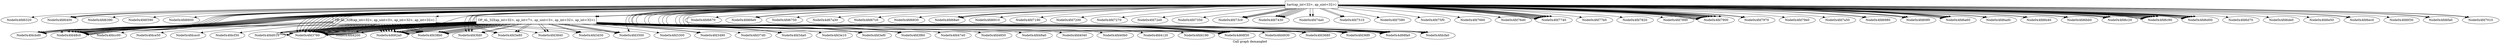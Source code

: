 digraph "Call graph demangled" {
	label="Call graph demangled";

	Node0x4d68e50 [shape=record,label="{hart(ap_int\<32\>, ap_uint\<32\>)}" fid="1" demanglename="hart" manglename="_Z4hart6ap_intILi32EE7ap_uintILi32EE" filename="../../../../hart.cpp" linenumber="7"];
	Node0x4d68e50 -> Node0x4fd6320;
	Node0x4d68e50 -> Node0x4fd6400;
	Node0x4d68e50 -> Node0x4fd6400;
	Node0x4d68e50 -> Node0x4fd6400;
	Node0x4d68e50 -> Node0x4fd6390;
	Node0x4d68e50 -> Node0x4fd6590;
	Node0x4d68e50 -> Node0x4fd6600;
	Node0x4d68e50 -> Node0x4fdcbd0;
	Node0x4d68e50 -> Node0x4fd6670;
	Node0x4d68e50 -> Node0x4fd66e0;
	Node0x4d68e50 -> Node0x4fdcbd0;
	Node0x4d68e50 -> Node0x4fdcbd0;
	Node0x4d68e50 -> Node0x4fdcbd0;
	Node0x4d68e50 -> Node0x4fd66e0;
	Node0x4d68e50 -> Node0x4fdcbd0;
	Node0x4d68e50 -> Node0x4fd6750;
	Node0x4d68e50 -> Node0x4d67a30;
	Node0x4d68e50 -> Node0x4d682a0;
	Node0x4d68e50 -> Node0x4fd3760;
	Node0x4d68e50 -> Node0x4fd48c0;
	Node0x4d68e50 -> Node0x4fd67c0;
	Node0x4d68e50 -> Node0x4fd6830;
	Node0x4d68e50 -> Node0x4fd48c0;
	Node0x4d68e50 -> Node0x4fd3fd0;
	Node0x4d68e50 -> Node0x4fd68a0;
	Node0x4d68e50 -> Node0x4fd48c0;
	Node0x4d68e50 -> Node0x4fd3fd0;
	Node0x4d68e50 -> Node0x4fd68a0;
	Node0x4d68e50 -> Node0x4fd48c0;
	Node0x4d68e50 -> Node0x4fd3fd0;
	Node0x4d68e50 -> Node0x4fd68a0;
	Node0x4d68e50 -> Node0x4fd48c0;
	Node0x4d68e50 -> Node0x4fd6910;
	Node0x4d68e50 -> Node0x4fd7190;
	Node0x4d68e50 -> Node0x4fd48c0;
	Node0x4d68e50 -> Node0x4fd7200;
	Node0x4d68e50 -> Node0x4fd7270;
	Node0x4d68e50 -> Node0x4fd48c0;
	Node0x4d68e50 -> Node0x4fd72e0;
	Node0x4d68e50 -> Node0x4fd7350;
	Node0x4d68e50 -> Node0x4fd3760;
	Node0x4d68e50 -> Node0x4fdcfa0;
	Node0x4d68e50 -> Node0x4fd73c0;
	Node0x4d68e50 -> Node0x4fdcfa0;
	Node0x4d68e50 -> Node0x4fd73c0;
	Node0x4d68e50 -> Node0x4fd48c0;
	Node0x4d68e50 -> Node0x4fd7430;
	Node0x4d68e50 -> Node0x4fd74a0;
	Node0x4d68e50 -> Node0x4fd48c0;
	Node0x4d68e50 -> Node0x4fd7430;
	Node0x4d68e50 -> Node0x4fd7510;
	Node0x4d68e50 -> Node0x4fd7580;
	Node0x4d68e50 -> Node0x4fd75f0;
	Node0x4d68e50 -> Node0x4fd3760;
	Node0x4d68e50 -> Node0x4fd48c0;
	Node0x4d68e50 -> Node0x4fd7430;
	Node0x4d68e50 -> Node0x4fd3e80;
	Node0x4d68e50 -> Node0x4fd48c0;
	Node0x4d68e50 -> Node0x4fd7660;
	Node0x4d68e50 -> Node0x4fd3760;
	Node0x4d68e50 -> Node0x4fd48c0;
	Node0x4d68e50 -> Node0x4fd4930;
	Node0x4d68e50 -> Node0x4fd76d0;
	Node0x4d68e50 -> Node0x4fd7740;
	Node0x4d68e50 -> Node0x4fdcfa0;
	Node0x4d68e50 -> Node0x4fd73c0;
	Node0x4d68e50 -> Node0x4fd48c0;
	Node0x4d68e50 -> Node0x4fd7430;
	Node0x4d68e50 -> Node0x4fd74a0;
	Node0x4d68e50 -> Node0x4fdcfa0;
	Node0x4d68e50 -> Node0x4fd73c0;
	Node0x4d68e50 -> Node0x4fd77b0;
	Node0x4d68e50 -> Node0x4fd48c0;
	Node0x4d68e50 -> Node0x4fd7430;
	Node0x4d68e50 -> Node0x4fd7510;
	Node0x4d68e50 -> Node0x4fd7820;
	Node0x4d68e50 -> Node0x4fd7890;
	Node0x4d68e50 -> Node0x4fd3760;
	Node0x4d68e50 -> Node0x4fd7900;
	Node0x4d68e50 -> Node0x4fd3680;
	Node0x4d68e50 -> Node0x4fd7970;
	Node0x4d68e50 -> Node0x4fd79e0;
	Node0x4d68e50 -> Node0x4fd7a50;
	Node0x4d68e50 -> Node0x4fd6980;
	Node0x4d68e50 -> Node0x4fd7900;
	Node0x4d68e50 -> Node0x4fd7900;
	Node0x4d68e50 -> Node0x4fd3240;
	Node0x4d68e50 -> Node0x4fd69f0;
	Node0x4d68e50 -> Node0x4fd6a60;
	Node0x4d68e50 -> Node0x4fd6ad0;
	Node0x4d68e50 -> Node0x4fd36f0;
	Node0x4d68e50 -> Node0x4fd7900;
	Node0x4d68e50 -> Node0x4fd3760;
	Node0x4d68e50 -> Node0x4fd6b40;
	Node0x4d68e50 -> Node0x4fd6bb0;
	Node0x4d68e50 -> Node0x4d68fa0;
	Node0x4d68e50 -> Node0x4fd6c20;
	Node0x4d68e50 -> Node0x4fd6c90;
	Node0x4d68e50 -> Node0x4fd6d00;
	Node0x4d68e50 -> Node0x4fd7740;
	Node0x4d68e50 -> Node0x4fd6c90;
	Node0x4d68e50 -> Node0x4fd6d00;
	Node0x4d68e50 -> Node0x4fd7740;
	Node0x4d68e50 -> Node0x4fd6980;
	Node0x4d68e50 -> Node0x4fd7900;
	Node0x4d68e50 -> Node0x4fd3240;
	Node0x4d68e50 -> Node0x4fd69f0;
	Node0x4d68e50 -> Node0x4fd6a60;
	Node0x4d68e50 -> Node0x4fd6ad0;
	Node0x4d68e50 -> Node0x4fd36f0;
	Node0x4d68e50 -> Node0x4fd7900;
	Node0x4d68e50 -> Node0x4fd3760;
	Node0x4d68e50 -> Node0x4fd6b40;
	Node0x4d68e50 -> Node0x4fd6bb0;
	Node0x4d68e50 -> Node0x4d68fa0;
	Node0x4d68e50 -> Node0x4fd6c20;
	Node0x4d68e50 -> Node0x4fd6c90;
	Node0x4d68e50 -> Node0x4fd6d00;
	Node0x4d68e50 -> Node0x4fd7740;
	Node0x4d68e50 -> Node0x4fd6c90;
	Node0x4d68e50 -> Node0x4fd6d00;
	Node0x4d68e50 -> Node0x4fd7740;
	Node0x4d68e50 -> Node0x4fd7900;
	Node0x4d68e50 -> Node0x4fd7900;
	Node0x4d68e50 -> Node0x4fdcb60;
	Node0x4d68e50 -> Node0x4fd69f0;
	Node0x4d68e50 -> Node0x4fd6d70;
	Node0x4d68e50 -> Node0x4fd6a60;
	Node0x4d68e50 -> Node0x4fd3e80;
	Node0x4d68e50 -> Node0x4fd7900;
	Node0x4d68e50 -> Node0x4fd3760;
	Node0x4d68e50 -> Node0x4fd6c20;
	Node0x4d68e50 -> Node0x4fd6c90;
	Node0x4d68e50 -> Node0x4fd6d00;
	Node0x4d68e50 -> Node0x4fd7740;
	Node0x4d68e50 -> Node0x4fd6c90;
	Node0x4d68e50 -> Node0x4fd6d00;
	Node0x4d68e50 -> Node0x4fd7740;
	Node0x4d68e50 -> Node0x4fd6a60;
	Node0x4d68e50 -> Node0x4fd6de0;
	Node0x4d68e50 -> Node0x4fd6e50;
	Node0x4d68e50 -> Node0x4fd7900;
	Node0x4d68e50 -> Node0x4fd3760;
	Node0x4d68e50 -> Node0x4fd6c20;
	Node0x4d68e50 -> Node0x4fd6c90;
	Node0x4d68e50 -> Node0x4fd6d00;
	Node0x4d68e50 -> Node0x4fd7740;
	Node0x4d68e50 -> Node0x4fd6c90;
	Node0x4d68e50 -> Node0x4fd6d00;
	Node0x4d68e50 -> Node0x4fd7740;
	Node0x4d68e50 -> Node0x4fd6a60;
	Node0x4d68e50 -> Node0x4fd6c90;
	Node0x4d68e50 -> Node0x4fd6ec0;
	Node0x4d68e50 -> Node0x4fd7900;
	Node0x4d68e50 -> Node0x4fd3760;
	Node0x4d68e50 -> Node0x4fd6f30;
	Node0x4d68e50 -> Node0x4fd6a60;
	Node0x4d68e50 -> Node0x4fd6c90;
	Node0x4d68e50 -> Node0x4fd6ec0;
	Node0x4d68e50 -> Node0x4fd7900;
	Node0x4d68e50 -> Node0x4fd3760;
	Node0x4d68e50 -> Node0x4fd7900;
	Node0x4d68e50 -> Node0x4fd3680;
	Node0x4d68e50 -> Node0x4fd7970;
	Node0x4d68e50 -> Node0x4fd7740;
	Node0x4d68e50 -> Node0x4fd3500;
	Node0x4d68e50 -> Node0x4fd6fa0;
	Node0x4d68e50 -> Node0x4fd7010;
	Node0x4d68e50 -> Node0x4fd6fa0;
	Node0x4d68e50 -> Node0x4fd7010;
	Node0x4d68e50 -> Node0x4d68f30;
	Node0x4d68e50 -> Node0x4d68fa0;
	Node0x4fd3240 [shape=record,label="{OP_AL_32I(ap_int\<32\>, ap_int\<7\>, ap_uint\<3\>, ap_int\<32\>, ap_int\<32\>)}" fid="2" demanglename="OP_AL_32I" manglename="_Z9OP_AL_32I6ap_intILi32EES_ILi7EE7ap_uintILi3EES0_S0_" filename="../../../../OP_AL_32I.cpp" linenumber="5"];
	Node0x4fd3240 -> Node0x4d682a0;
	Node0x4fd3240 -> Node0x4d68f30;
	Node0x4fd3240 -> Node0x4fd3300;
	Node0x4fd3240 -> Node0x4fd3490;
	Node0x4fd3240 -> Node0x4fd3500;
	Node0x4fd3240 -> Node0x4fd3680;
	Node0x4fd3240 -> Node0x4fd36f0;
	Node0x4fd3240 -> Node0x4fd3760;
	Node0x4fd3240 -> Node0x4fd37d0;
	Node0x4fd3240 -> Node0x4fd3760;
	Node0x4fd3240 -> Node0x4fd3840;
	Node0x4fd3240 -> Node0x4d682a0;
	Node0x4fd3240 -> Node0x4fd3760;
	Node0x4fd3240 -> Node0x4d682a0;
	Node0x4fd3240 -> Node0x4fd3760;
	Node0x4fd3240 -> Node0x4fd38b0;
	Node0x4fd3240 -> Node0x4fd38b0;
	Node0x4fd3240 -> Node0x4fd3d30;
	Node0x4fd3240 -> Node0x4d682a0;
	Node0x4fd3240 -> Node0x4fd3760;
	Node0x4fd3240 -> Node0x4d682a0;
	Node0x4fd3240 -> Node0x4fd3760;
	Node0x4fd3240 -> Node0x4fd3da0;
	Node0x4fd3240 -> Node0x4fd3760;
	Node0x4fd3240 -> Node0x4fd38b0;
	Node0x4fd3240 -> Node0x4fd3e10;
	Node0x4fd3240 -> Node0x4fd3e80;
	Node0x4fd3240 -> Node0x4fd3760;
	Node0x4fd3240 -> Node0x4fd3ef0;
	Node0x4fd3240 -> Node0x4fd3760;
	Node0x4fd3240 -> Node0x4fd3f60;
	Node0x4fd3240 -> Node0x4fd3760;
	Node0x4fd3240 -> Node0x4d68f30;
	Node0x4fd3240 -> Node0x4d68fa0;
	Node0x4fd3240 -> Node0x4fd3500;
	Node0x4fd3240 -> Node0x4fd47e0;
	Node0x4fd3240 -> Node0x4fd36f0;
	Node0x4fd3240 -> Node0x4fd3760;
	Node0x4fd3240 -> Node0x4fd4850;
	Node0x4fd3240 -> Node0x4fd3760;
	Node0x4fd3240 -> Node0x4d68f30;
	Node0x4fd3240 -> Node0x4d68fa0;
	Node0x4fd3240 -> Node0x4d68f30;
	Node0x4fd3240 -> Node0x4d68fa0;
	Node0x4fd3240 -> Node0x4fd3500;
	Node0x4fd3240 -> Node0x4fd3680;
	Node0x4fd3240 -> Node0x4fd36f0;
	Node0x4fd3240 -> Node0x4fd3760;
	Node0x4fd3240 -> Node0x4fd48c0;
	Node0x4fd3240 -> Node0x4fd4930;
	Node0x4fd3240 -> Node0x4fd49a0;
	Node0x4fd3240 -> Node0x4fd3760;
	Node0x4fd3240 -> Node0x4fd3840;
	Node0x4fd3240 -> Node0x4d682a0;
	Node0x4fd3240 -> Node0x4fd3760;
	Node0x4fd3240 -> Node0x4d682a0;
	Node0x4fd3240 -> Node0x4fd3760;
	Node0x4fd3240 -> Node0x4fd38b0;
	Node0x4fd3240 -> Node0x4fd38b0;
	Node0x4fd3240 -> Node0x4fd3d30;
	Node0x4fd3240 -> Node0x4d682a0;
	Node0x4fd3240 -> Node0x4fd3760;
	Node0x4fd3240 -> Node0x4d682a0;
	Node0x4fd3240 -> Node0x4fd3760;
	Node0x4fd3240 -> Node0x4fd3da0;
	Node0x4fd3240 -> Node0x4fd3760;
	Node0x4fd3240 -> Node0x4fd3490;
	Node0x4fd3240 -> Node0x4fd38b0;
	Node0x4fd3240 -> Node0x4fd48c0;
	Node0x4fd3240 -> Node0x4fd3fd0;
	Node0x4fd3240 -> Node0x4fd4040;
	Node0x4fd3240 -> Node0x4fd3e80;
	Node0x4fd3240 -> Node0x4fd3760;
	Node0x4fd3240 -> Node0x4fd48c0;
	Node0x4fd3240 -> Node0x4fd3fd0;
	Node0x4fd3240 -> Node0x4fd40b0;
	Node0x4fd3240 -> Node0x4fd3760;
	Node0x4fd3240 -> Node0x4d68f30;
	Node0x4fd3240 -> Node0x4d68fa0;
	Node0x4fd3240 -> Node0x4fd3ef0;
	Node0x4fd3240 -> Node0x4fd3760;
	Node0x4fd3240 -> Node0x4fd3f60;
	Node0x4fd3240 -> Node0x4fd3760;
	Node0x4fd3240 -> Node0x4d68f30;
	Node0x4fd3240 -> Node0x4d68fa0;
	Node0x4fd3240 -> Node0x4d68f30;
	Node0x4fd3240 -> Node0x4d68fa0;
	Node0x4fd3240 -> Node0x4fd4120;
	Node0x4fd3240 -> Node0x4fd4190;
	Node0x4fd3240 -> Node0x4fd4200;
	Node0x4fdcb60 [shape=record,label="{OP_AL_32B(ap_int\<32\>, ap_uint\<3\>, ap_int\<32\>, ap_int\<32\>)}" fid="3" demanglename="OP_AL_32B" manglename="_Z9OP_AL_32B6ap_intILi32EE7ap_uintILi3EES0_S0_" filename="../../../../OP_AL_32I.cpp" linenumber="66"];
	Node0x4fdcb60 -> Node0x4fdcbd0;
	Node0x4fdcb60 -> Node0x4fd3500;
	Node0x4fdcb60 -> Node0x4fdcc00;
	Node0x4fdcb60 -> Node0x4fd3760;
	Node0x4fdcb60 -> Node0x4d682a0;
	Node0x4fdcb60 -> Node0x4fd3760;
	Node0x4fdcb60 -> Node0x4fdce50;
	Node0x4fdcb60 -> Node0x4fd3760;
	Node0x4fdcb60 -> Node0x4d682a0;
	Node0x4fdcb60 -> Node0x4fd3760;
	Node0x4fdcb60 -> Node0x4fd3840;
	Node0x4fdcb60 -> Node0x4fd3760;
	Node0x4fdcb60 -> Node0x4d682a0;
	Node0x4fdcb60 -> Node0x4fd3760;
	Node0x4fdcb60 -> Node0x4fdcec0;
	Node0x4fdcb60 -> Node0x4fd3760;
	Node0x4fdcb60 -> Node0x4d682a0;
	Node0x4fdcb60 -> Node0x4fd3760;
	Node0x4fdcb60 -> Node0x4fd38b0;
	Node0x4fdcb60 -> Node0x4fd38b0;
	Node0x4fdcb60 -> Node0x4fd3d30;
	Node0x4fdcb60 -> Node0x4fd3760;
	Node0x4fdcb60 -> Node0x4d682a0;
	Node0x4fdcb60 -> Node0x4fd3760;
	Node0x4fdcb60 -> Node0x4fd38b0;
	Node0x4fdcb60 -> Node0x4fd38b0;
	Node0x4fdcb60 -> Node0x4fdcf30;
	Node0x4fdcb60 -> Node0x4fd3760;
	Node0x4fdcb60 -> Node0x4d682a0;
	Node0x4fdcb60 -> Node0x4fd3760;
	Node0x4fdcb60 -> Node0x4fdcfa0;
	Node0x4fdcb60 -> Node0x4fdd010;
	Node0x4fdcb60 -> Node0x4fd4200;
}
